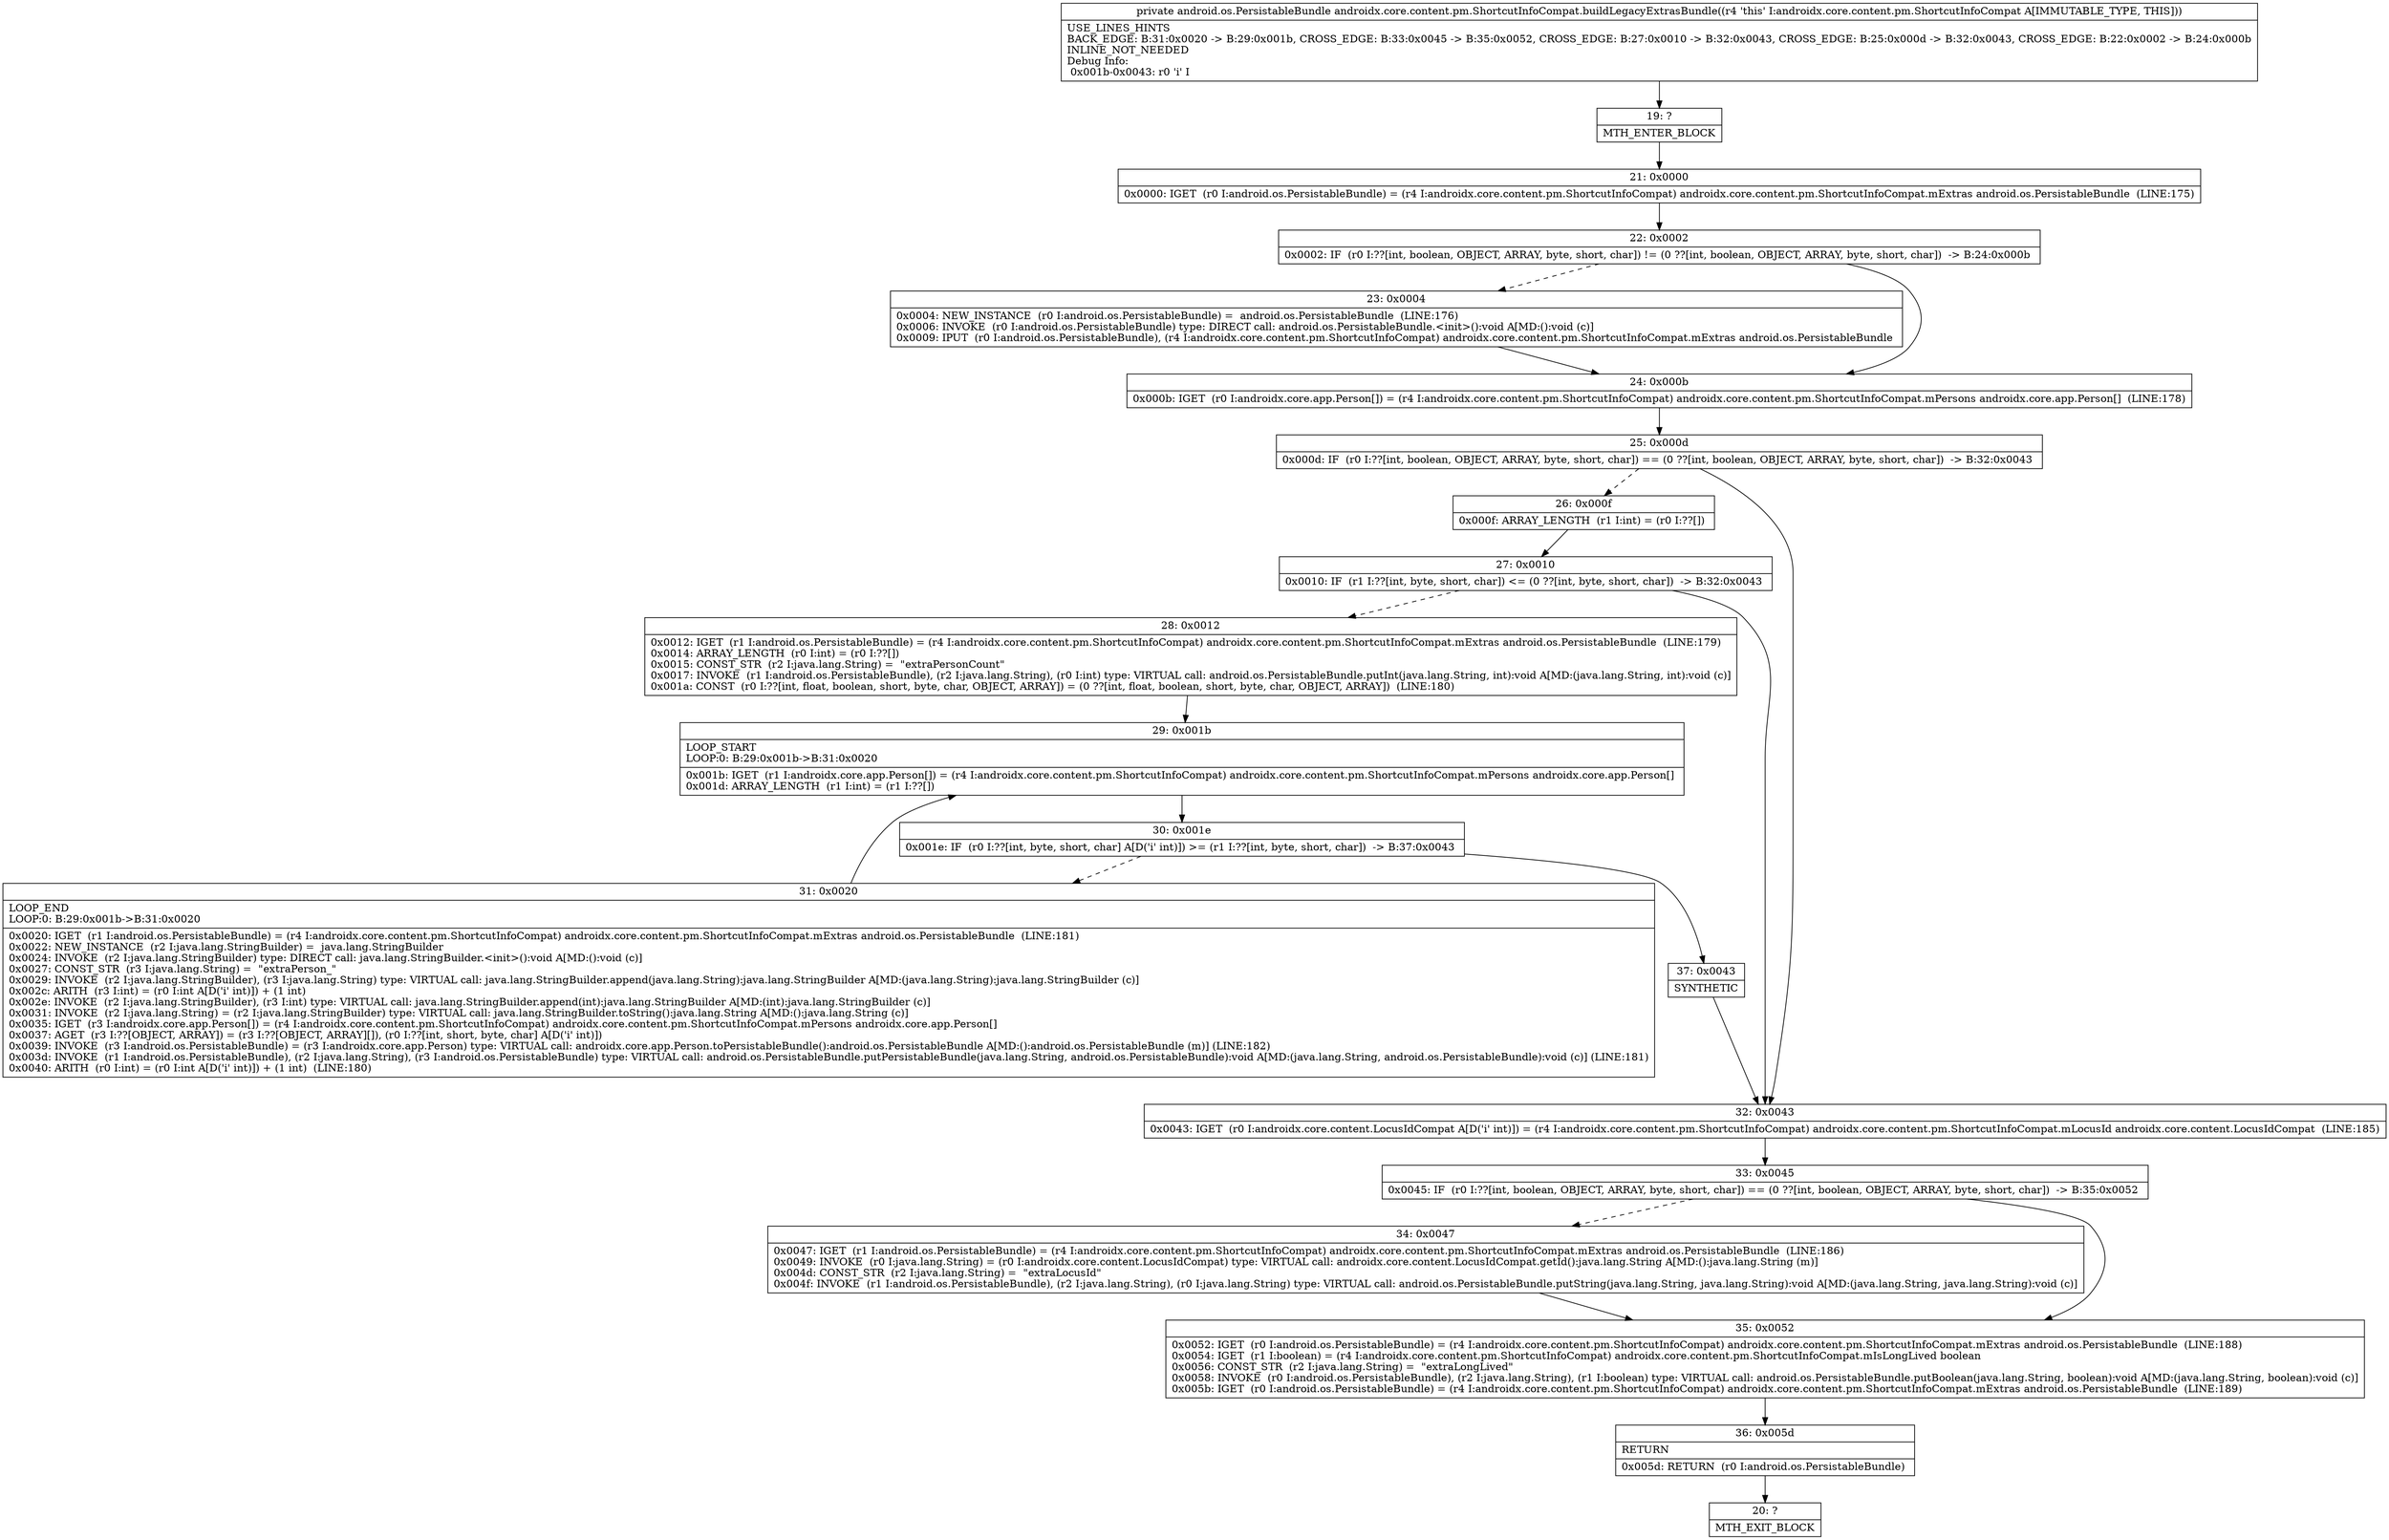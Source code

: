 digraph "CFG forandroidx.core.content.pm.ShortcutInfoCompat.buildLegacyExtrasBundle()Landroid\/os\/PersistableBundle;" {
Node_19 [shape=record,label="{19\:\ ?|MTH_ENTER_BLOCK\l}"];
Node_21 [shape=record,label="{21\:\ 0x0000|0x0000: IGET  (r0 I:android.os.PersistableBundle) = (r4 I:androidx.core.content.pm.ShortcutInfoCompat) androidx.core.content.pm.ShortcutInfoCompat.mExtras android.os.PersistableBundle  (LINE:175)\l}"];
Node_22 [shape=record,label="{22\:\ 0x0002|0x0002: IF  (r0 I:??[int, boolean, OBJECT, ARRAY, byte, short, char]) != (0 ??[int, boolean, OBJECT, ARRAY, byte, short, char])  \-\> B:24:0x000b \l}"];
Node_23 [shape=record,label="{23\:\ 0x0004|0x0004: NEW_INSTANCE  (r0 I:android.os.PersistableBundle) =  android.os.PersistableBundle  (LINE:176)\l0x0006: INVOKE  (r0 I:android.os.PersistableBundle) type: DIRECT call: android.os.PersistableBundle.\<init\>():void A[MD:():void (c)]\l0x0009: IPUT  (r0 I:android.os.PersistableBundle), (r4 I:androidx.core.content.pm.ShortcutInfoCompat) androidx.core.content.pm.ShortcutInfoCompat.mExtras android.os.PersistableBundle \l}"];
Node_24 [shape=record,label="{24\:\ 0x000b|0x000b: IGET  (r0 I:androidx.core.app.Person[]) = (r4 I:androidx.core.content.pm.ShortcutInfoCompat) androidx.core.content.pm.ShortcutInfoCompat.mPersons androidx.core.app.Person[]  (LINE:178)\l}"];
Node_25 [shape=record,label="{25\:\ 0x000d|0x000d: IF  (r0 I:??[int, boolean, OBJECT, ARRAY, byte, short, char]) == (0 ??[int, boolean, OBJECT, ARRAY, byte, short, char])  \-\> B:32:0x0043 \l}"];
Node_26 [shape=record,label="{26\:\ 0x000f|0x000f: ARRAY_LENGTH  (r1 I:int) = (r0 I:??[]) \l}"];
Node_27 [shape=record,label="{27\:\ 0x0010|0x0010: IF  (r1 I:??[int, byte, short, char]) \<= (0 ??[int, byte, short, char])  \-\> B:32:0x0043 \l}"];
Node_28 [shape=record,label="{28\:\ 0x0012|0x0012: IGET  (r1 I:android.os.PersistableBundle) = (r4 I:androidx.core.content.pm.ShortcutInfoCompat) androidx.core.content.pm.ShortcutInfoCompat.mExtras android.os.PersistableBundle  (LINE:179)\l0x0014: ARRAY_LENGTH  (r0 I:int) = (r0 I:??[]) \l0x0015: CONST_STR  (r2 I:java.lang.String) =  \"extraPersonCount\" \l0x0017: INVOKE  (r1 I:android.os.PersistableBundle), (r2 I:java.lang.String), (r0 I:int) type: VIRTUAL call: android.os.PersistableBundle.putInt(java.lang.String, int):void A[MD:(java.lang.String, int):void (c)]\l0x001a: CONST  (r0 I:??[int, float, boolean, short, byte, char, OBJECT, ARRAY]) = (0 ??[int, float, boolean, short, byte, char, OBJECT, ARRAY])  (LINE:180)\l}"];
Node_29 [shape=record,label="{29\:\ 0x001b|LOOP_START\lLOOP:0: B:29:0x001b\-\>B:31:0x0020\l|0x001b: IGET  (r1 I:androidx.core.app.Person[]) = (r4 I:androidx.core.content.pm.ShortcutInfoCompat) androidx.core.content.pm.ShortcutInfoCompat.mPersons androidx.core.app.Person[] \l0x001d: ARRAY_LENGTH  (r1 I:int) = (r1 I:??[]) \l}"];
Node_30 [shape=record,label="{30\:\ 0x001e|0x001e: IF  (r0 I:??[int, byte, short, char] A[D('i' int)]) \>= (r1 I:??[int, byte, short, char])  \-\> B:37:0x0043 \l}"];
Node_31 [shape=record,label="{31\:\ 0x0020|LOOP_END\lLOOP:0: B:29:0x001b\-\>B:31:0x0020\l|0x0020: IGET  (r1 I:android.os.PersistableBundle) = (r4 I:androidx.core.content.pm.ShortcutInfoCompat) androidx.core.content.pm.ShortcutInfoCompat.mExtras android.os.PersistableBundle  (LINE:181)\l0x0022: NEW_INSTANCE  (r2 I:java.lang.StringBuilder) =  java.lang.StringBuilder \l0x0024: INVOKE  (r2 I:java.lang.StringBuilder) type: DIRECT call: java.lang.StringBuilder.\<init\>():void A[MD:():void (c)]\l0x0027: CONST_STR  (r3 I:java.lang.String) =  \"extraPerson_\" \l0x0029: INVOKE  (r2 I:java.lang.StringBuilder), (r3 I:java.lang.String) type: VIRTUAL call: java.lang.StringBuilder.append(java.lang.String):java.lang.StringBuilder A[MD:(java.lang.String):java.lang.StringBuilder (c)]\l0x002c: ARITH  (r3 I:int) = (r0 I:int A[D('i' int)]) + (1 int) \l0x002e: INVOKE  (r2 I:java.lang.StringBuilder), (r3 I:int) type: VIRTUAL call: java.lang.StringBuilder.append(int):java.lang.StringBuilder A[MD:(int):java.lang.StringBuilder (c)]\l0x0031: INVOKE  (r2 I:java.lang.String) = (r2 I:java.lang.StringBuilder) type: VIRTUAL call: java.lang.StringBuilder.toString():java.lang.String A[MD:():java.lang.String (c)]\l0x0035: IGET  (r3 I:androidx.core.app.Person[]) = (r4 I:androidx.core.content.pm.ShortcutInfoCompat) androidx.core.content.pm.ShortcutInfoCompat.mPersons androidx.core.app.Person[] \l0x0037: AGET  (r3 I:??[OBJECT, ARRAY]) = (r3 I:??[OBJECT, ARRAY][]), (r0 I:??[int, short, byte, char] A[D('i' int)]) \l0x0039: INVOKE  (r3 I:android.os.PersistableBundle) = (r3 I:androidx.core.app.Person) type: VIRTUAL call: androidx.core.app.Person.toPersistableBundle():android.os.PersistableBundle A[MD:():android.os.PersistableBundle (m)] (LINE:182)\l0x003d: INVOKE  (r1 I:android.os.PersistableBundle), (r2 I:java.lang.String), (r3 I:android.os.PersistableBundle) type: VIRTUAL call: android.os.PersistableBundle.putPersistableBundle(java.lang.String, android.os.PersistableBundle):void A[MD:(java.lang.String, android.os.PersistableBundle):void (c)] (LINE:181)\l0x0040: ARITH  (r0 I:int) = (r0 I:int A[D('i' int)]) + (1 int)  (LINE:180)\l}"];
Node_37 [shape=record,label="{37\:\ 0x0043|SYNTHETIC\l}"];
Node_32 [shape=record,label="{32\:\ 0x0043|0x0043: IGET  (r0 I:androidx.core.content.LocusIdCompat A[D('i' int)]) = (r4 I:androidx.core.content.pm.ShortcutInfoCompat) androidx.core.content.pm.ShortcutInfoCompat.mLocusId androidx.core.content.LocusIdCompat  (LINE:185)\l}"];
Node_33 [shape=record,label="{33\:\ 0x0045|0x0045: IF  (r0 I:??[int, boolean, OBJECT, ARRAY, byte, short, char]) == (0 ??[int, boolean, OBJECT, ARRAY, byte, short, char])  \-\> B:35:0x0052 \l}"];
Node_34 [shape=record,label="{34\:\ 0x0047|0x0047: IGET  (r1 I:android.os.PersistableBundle) = (r4 I:androidx.core.content.pm.ShortcutInfoCompat) androidx.core.content.pm.ShortcutInfoCompat.mExtras android.os.PersistableBundle  (LINE:186)\l0x0049: INVOKE  (r0 I:java.lang.String) = (r0 I:androidx.core.content.LocusIdCompat) type: VIRTUAL call: androidx.core.content.LocusIdCompat.getId():java.lang.String A[MD:():java.lang.String (m)]\l0x004d: CONST_STR  (r2 I:java.lang.String) =  \"extraLocusId\" \l0x004f: INVOKE  (r1 I:android.os.PersistableBundle), (r2 I:java.lang.String), (r0 I:java.lang.String) type: VIRTUAL call: android.os.PersistableBundle.putString(java.lang.String, java.lang.String):void A[MD:(java.lang.String, java.lang.String):void (c)]\l}"];
Node_35 [shape=record,label="{35\:\ 0x0052|0x0052: IGET  (r0 I:android.os.PersistableBundle) = (r4 I:androidx.core.content.pm.ShortcutInfoCompat) androidx.core.content.pm.ShortcutInfoCompat.mExtras android.os.PersistableBundle  (LINE:188)\l0x0054: IGET  (r1 I:boolean) = (r4 I:androidx.core.content.pm.ShortcutInfoCompat) androidx.core.content.pm.ShortcutInfoCompat.mIsLongLived boolean \l0x0056: CONST_STR  (r2 I:java.lang.String) =  \"extraLongLived\" \l0x0058: INVOKE  (r0 I:android.os.PersistableBundle), (r2 I:java.lang.String), (r1 I:boolean) type: VIRTUAL call: android.os.PersistableBundle.putBoolean(java.lang.String, boolean):void A[MD:(java.lang.String, boolean):void (c)]\l0x005b: IGET  (r0 I:android.os.PersistableBundle) = (r4 I:androidx.core.content.pm.ShortcutInfoCompat) androidx.core.content.pm.ShortcutInfoCompat.mExtras android.os.PersistableBundle  (LINE:189)\l}"];
Node_36 [shape=record,label="{36\:\ 0x005d|RETURN\l|0x005d: RETURN  (r0 I:android.os.PersistableBundle) \l}"];
Node_20 [shape=record,label="{20\:\ ?|MTH_EXIT_BLOCK\l}"];
MethodNode[shape=record,label="{private android.os.PersistableBundle androidx.core.content.pm.ShortcutInfoCompat.buildLegacyExtrasBundle((r4 'this' I:androidx.core.content.pm.ShortcutInfoCompat A[IMMUTABLE_TYPE, THIS]))  | USE_LINES_HINTS\lBACK_EDGE: B:31:0x0020 \-\> B:29:0x001b, CROSS_EDGE: B:33:0x0045 \-\> B:35:0x0052, CROSS_EDGE: B:27:0x0010 \-\> B:32:0x0043, CROSS_EDGE: B:25:0x000d \-\> B:32:0x0043, CROSS_EDGE: B:22:0x0002 \-\> B:24:0x000b\lINLINE_NOT_NEEDED\lDebug Info:\l  0x001b\-0x0043: r0 'i' I\l}"];
MethodNode -> Node_19;Node_19 -> Node_21;
Node_21 -> Node_22;
Node_22 -> Node_23[style=dashed];
Node_22 -> Node_24;
Node_23 -> Node_24;
Node_24 -> Node_25;
Node_25 -> Node_26[style=dashed];
Node_25 -> Node_32;
Node_26 -> Node_27;
Node_27 -> Node_28[style=dashed];
Node_27 -> Node_32;
Node_28 -> Node_29;
Node_29 -> Node_30;
Node_30 -> Node_31[style=dashed];
Node_30 -> Node_37;
Node_31 -> Node_29;
Node_37 -> Node_32;
Node_32 -> Node_33;
Node_33 -> Node_34[style=dashed];
Node_33 -> Node_35;
Node_34 -> Node_35;
Node_35 -> Node_36;
Node_36 -> Node_20;
}

